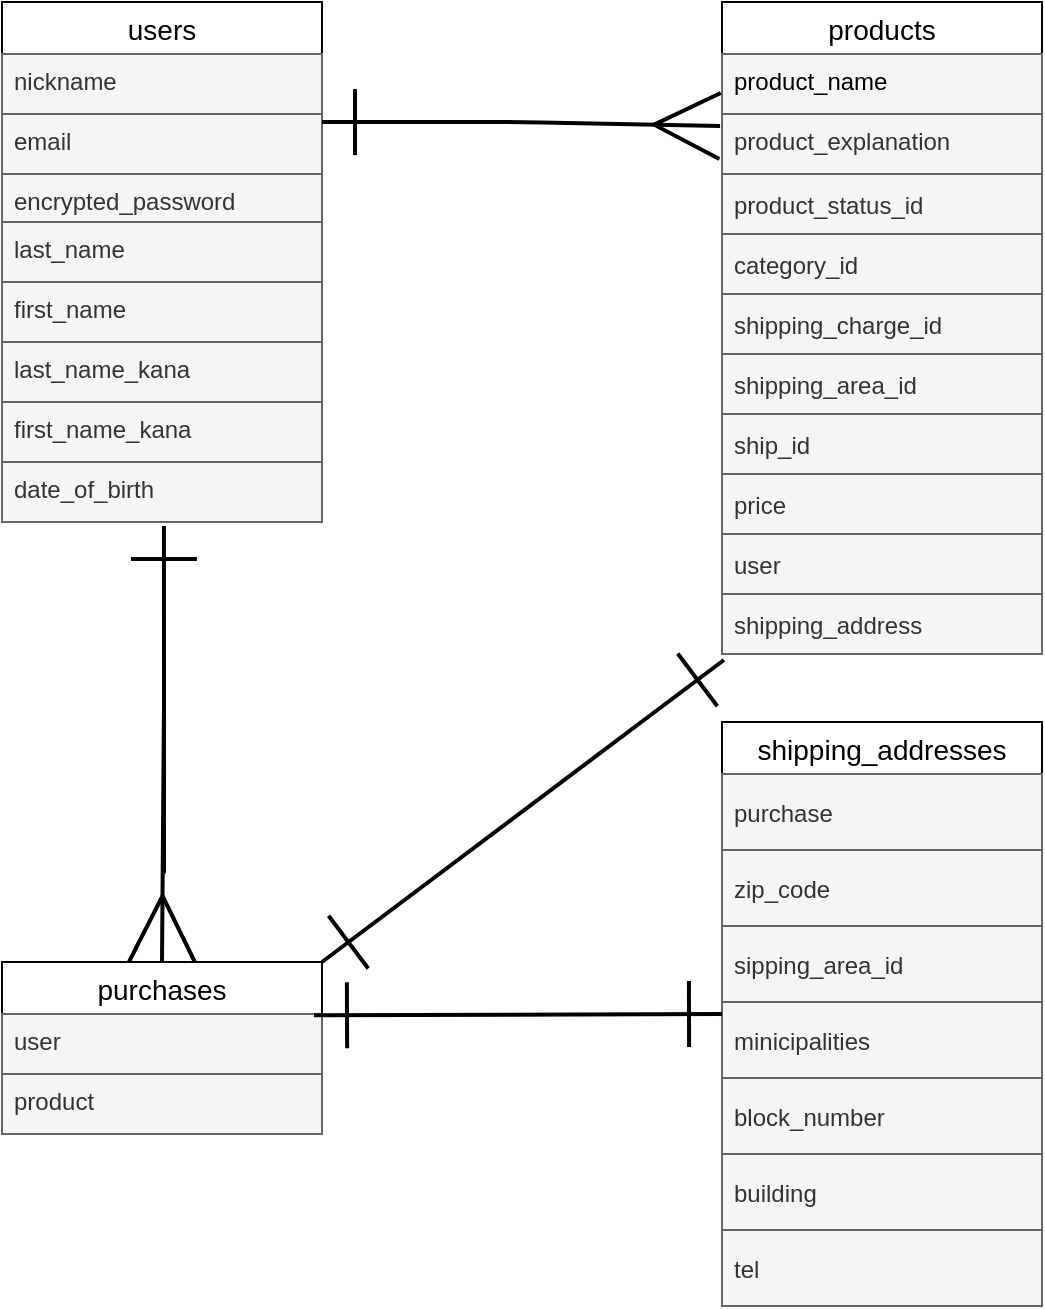 <mxfile>
    <diagram id="zpc1BUj0LTQvKqWP9jvZ" name="ページ1">
        <mxGraphModel dx="584" dy="594" grid="1" gridSize="10" guides="1" tooltips="1" connect="1" arrows="0" fold="1" page="1" pageScale="1" pageWidth="827" pageHeight="1169" background="#FFFFFF" math="0" shadow="0">
            <root>
                <mxCell id="0"/>
                <mxCell id="1" parent="0"/>
                <mxCell id="2" value="users" style="swimlane;fontStyle=0;childLayout=stackLayout;horizontal=1;startSize=26;horizontalStack=0;resizeParent=1;resizeParentMax=0;resizeLast=0;collapsible=1;marginBottom=0;align=center;fontSize=14;" parent="1" vertex="1">
                    <mxGeometry x="40" y="40" width="160" height="260" as="geometry">
                        <mxRectangle x="40" y="40" width="60" height="26" as="alternateBounds"/>
                    </mxGeometry>
                </mxCell>
                <mxCell id="3" value="nickname" style="text;strokeColor=#666666;fillColor=#f5f5f5;spacingLeft=4;spacingRight=4;overflow=hidden;rotatable=0;points=[[0,0.5],[1,0.5]];portConstraint=eastwest;fontSize=12;fontColor=#333333;" parent="2" vertex="1">
                    <mxGeometry y="26" width="160" height="30" as="geometry"/>
                </mxCell>
                <mxCell id="4" value="email " style="text;strokeColor=#666666;fillColor=#f5f5f5;spacingLeft=4;spacingRight=4;overflow=hidden;rotatable=0;points=[[0,0.5],[1,0.5]];portConstraint=eastwest;fontSize=12;fontColor=#333333;" parent="2" vertex="1">
                    <mxGeometry y="56" width="160" height="30" as="geometry"/>
                </mxCell>
                <mxCell id="5" value="encrypted_password" style="text;strokeColor=#666666;fillColor=#f5f5f5;spacingLeft=4;spacingRight=4;overflow=hidden;rotatable=0;points=[[0,0.5],[1,0.5]];portConstraint=eastwest;fontSize=12;fontColor=#333333;" parent="2" vertex="1">
                    <mxGeometry y="86" width="160" height="24" as="geometry"/>
                </mxCell>
                <mxCell id="21" value="last_name" style="text;spacingLeft=4;spacingRight=4;overflow=hidden;rotatable=0;points=[[0,0.5],[1,0.5]];portConstraint=eastwest;fontSize=12;fillColor=#f5f5f5;fontColor=#333333;strokeColor=#666666;" parent="2" vertex="1">
                    <mxGeometry y="110" width="160" height="30" as="geometry"/>
                </mxCell>
                <mxCell id="24" value="first_name" style="text;strokeColor=#666666;fillColor=#f5f5f5;spacingLeft=4;spacingRight=4;overflow=hidden;rotatable=0;points=[[0,0.5],[1,0.5]];portConstraint=eastwest;fontSize=12;fontColor=#333333;" parent="2" vertex="1">
                    <mxGeometry y="140" width="160" height="30" as="geometry"/>
                </mxCell>
                <mxCell id="23" value="last_name_kana" style="text;strokeColor=#666666;fillColor=#f5f5f5;spacingLeft=4;spacingRight=4;overflow=hidden;rotatable=0;points=[[0,0.5],[1,0.5]];portConstraint=eastwest;fontSize=12;fontColor=#333333;" parent="2" vertex="1">
                    <mxGeometry y="170" width="160" height="30" as="geometry"/>
                </mxCell>
                <mxCell id="25" value="first_name_kana" style="text;strokeColor=#666666;fillColor=#f5f5f5;spacingLeft=4;spacingRight=4;overflow=hidden;rotatable=0;points=[[0,0.5],[1,0.5]];portConstraint=eastwest;fontSize=12;fontColor=#333333;" parent="2" vertex="1">
                    <mxGeometry y="200" width="160" height="30" as="geometry"/>
                </mxCell>
                <mxCell id="22" value="date_of_birth" style="text;strokeColor=#666666;fillColor=#f5f5f5;spacingLeft=4;spacingRight=4;overflow=hidden;rotatable=0;points=[[0,0.5],[1,0.5]];portConstraint=eastwest;fontSize=12;fontColor=#333333;" parent="2" vertex="1">
                    <mxGeometry y="230" width="160" height="30" as="geometry"/>
                </mxCell>
                <mxCell id="6" value="products" style="swimlane;fontStyle=0;childLayout=stackLayout;horizontal=1;startSize=26;horizontalStack=0;resizeParent=1;resizeParentMax=0;resizeLast=0;collapsible=1;marginBottom=0;align=center;fontSize=14;" parent="1" vertex="1">
                    <mxGeometry x="400" y="40" width="160" height="326" as="geometry"/>
                </mxCell>
                <mxCell id="7" value="product_name" style="text;strokeColor=#666666;fillColor=#f5f5f5;spacingLeft=4;spacingRight=4;overflow=hidden;rotatable=0;points=[[0,0.5],[1,0.5]];portConstraint=eastwest;fontSize=12;fontColor=#000000;" parent="6" vertex="1">
                    <mxGeometry y="26" width="160" height="30" as="geometry"/>
                </mxCell>
                <mxCell id="8" value="product_explanation" style="text;strokeColor=#666666;fillColor=#f5f5f5;spacingLeft=4;spacingRight=4;overflow=hidden;rotatable=0;points=[[0,0.5],[1,0.5]];portConstraint=eastwest;fontSize=12;fontColor=#333333;" parent="6" vertex="1">
                    <mxGeometry y="56" width="160" height="30" as="geometry"/>
                </mxCell>
                <mxCell id="9" value="product_status_id" style="text;strokeColor=#666666;fillColor=#f5f5f5;spacingLeft=4;spacingRight=4;overflow=hidden;rotatable=0;points=[[0,0.5],[1,0.5]];portConstraint=eastwest;fontSize=12;verticalAlign=middle;fontColor=#333333;" parent="6" vertex="1">
                    <mxGeometry y="86" width="160" height="30" as="geometry"/>
                </mxCell>
                <mxCell id="49" value="category_id" style="text;spacingLeft=4;spacingRight=4;overflow=hidden;rotatable=0;points=[[0,0.5],[1,0.5]];portConstraint=eastwest;fontSize=12;verticalAlign=middle;sketch=0;fillColor=#f5f5f5;fontColor=#333333;strokeColor=#666666;" parent="6" vertex="1">
                    <mxGeometry y="116" width="160" height="30" as="geometry"/>
                </mxCell>
                <mxCell id="26" value="shipping_charge_id" style="text;spacingLeft=4;spacingRight=4;overflow=hidden;rotatable=0;points=[[0,0.5],[1,0.5]];portConstraint=eastwest;fontSize=12;verticalAlign=middle;sketch=0;fillColor=#f5f5f5;fontColor=#333333;strokeColor=#666666;" parent="6" vertex="1">
                    <mxGeometry y="146" width="160" height="30" as="geometry"/>
                </mxCell>
                <mxCell id="50" value="shipping_area_id" style="text;spacingLeft=4;spacingRight=4;overflow=hidden;rotatable=0;points=[[0,0.5],[1,0.5]];portConstraint=eastwest;fontSize=12;verticalAlign=middle;sketch=0;fillColor=#f5f5f5;fontColor=#333333;strokeColor=#666666;" parent="6" vertex="1">
                    <mxGeometry y="176" width="160" height="30" as="geometry"/>
                </mxCell>
                <mxCell id="51" value="ship_id" style="text;spacingLeft=4;spacingRight=4;overflow=hidden;rotatable=0;points=[[0,0.5],[1,0.5]];portConstraint=eastwest;fontSize=12;verticalAlign=middle;sketch=0;fillColor=#f5f5f5;fontColor=#333333;strokeColor=#666666;" parent="6" vertex="1">
                    <mxGeometry y="206" width="160" height="30" as="geometry"/>
                </mxCell>
                <mxCell id="31" value="price" style="text;strokeColor=#666666;fillColor=#f5f5f5;spacingLeft=4;spacingRight=4;overflow=hidden;rotatable=0;points=[[0,0.5],[1,0.5]];portConstraint=eastwest;fontSize=12;verticalAlign=middle;fontColor=#333333;" parent="6" vertex="1">
                    <mxGeometry y="236" width="160" height="30" as="geometry"/>
                </mxCell>
                <mxCell id="32" value="user" style="text;strokeColor=#666666;fillColor=#f5f5f5;spacingLeft=4;spacingRight=4;overflow=hidden;rotatable=0;points=[[0,0.5],[1,0.5]];portConstraint=eastwest;fontSize=12;verticalAlign=middle;fontColor=#333333;" parent="6" vertex="1">
                    <mxGeometry y="266" width="160" height="30" as="geometry"/>
                </mxCell>
                <mxCell id="52" value="shipping_address" style="text;spacingLeft=4;spacingRight=4;overflow=hidden;rotatable=0;points=[[0,0.5],[1,0.5]];portConstraint=eastwest;fontSize=12;verticalAlign=middle;sketch=0;fillColor=#f5f5f5;fontColor=#333333;strokeColor=#666666;" parent="6" vertex="1">
                    <mxGeometry y="296" width="160" height="30" as="geometry"/>
                </mxCell>
                <mxCell id="10" style="edgeStyle=none;html=1;entryX=-0.006;entryY=0.2;entryDx=0;entryDy=0;endArrow=ERmany;endFill=0;strokeWidth=2;endSize=30;strokeColor=#000000;startSize=30;startArrow=ERone;startFill=0;exitX=1;exitY=0.133;exitDx=0;exitDy=0;exitPerimeter=0;entryPerimeter=0;" parent="1" source="4" target="8" edge="1">
                    <mxGeometry relative="1" as="geometry">
                        <mxPoint x="200" y="181" as="sourcePoint"/>
                        <Array as="points">
                            <mxPoint x="300" y="100"/>
                        </Array>
                    </mxGeometry>
                </mxCell>
                <mxCell id="12" value="purchases" style="swimlane;fontStyle=0;childLayout=stackLayout;horizontal=1;startSize=26;horizontalStack=0;resizeParent=1;resizeParentMax=0;resizeLast=0;collapsible=1;marginBottom=0;align=center;fontSize=14;" parent="1" vertex="1">
                    <mxGeometry x="40" y="520" width="160" height="86" as="geometry"/>
                </mxCell>
                <mxCell id="13" value="user" style="text;strokeColor=#666666;fillColor=#f5f5f5;spacingLeft=4;spacingRight=4;overflow=hidden;rotatable=0;points=[[0,0.5],[1,0.5]];portConstraint=eastwest;fontSize=12;fontColor=#333333;" parent="12" vertex="1">
                    <mxGeometry y="26" width="160" height="30" as="geometry"/>
                </mxCell>
                <mxCell id="16" style="edgeStyle=none;html=1;startArrow=ERone;startFill=0;endArrow=ERmany;endFill=0;startSize=30;endSize=30;strokeColor=default;strokeWidth=1;" parent="12" source="14" edge="1">
                    <mxGeometry relative="1" as="geometry">
                        <mxPoint x="80" y="86" as="targetPoint"/>
                    </mxGeometry>
                </mxCell>
                <mxCell id="14" value="product" style="text;strokeColor=#666666;fillColor=#f5f5f5;spacingLeft=4;spacingRight=4;overflow=hidden;rotatable=0;points=[[0,0.5],[1,0.5]];portConstraint=eastwest;fontSize=12;fontColor=#333333;" parent="12" vertex="1">
                    <mxGeometry y="56" width="160" height="30" as="geometry"/>
                </mxCell>
                <mxCell id="17" style="edgeStyle=none;html=1;startArrow=ERmany;startFill=0;endArrow=ERone;endFill=0;startSize=30;endSize=30;strokeWidth=2;entryX=0.506;entryY=1.067;entryDx=0;entryDy=0;entryPerimeter=0;strokeColor=#000000;exitX=0.5;exitY=0;exitDx=0;exitDy=0;" parent="1" source="12" target="22" edge="1">
                    <mxGeometry relative="1" as="geometry">
                        <mxPoint x="120" y="310" as="targetPoint"/>
                        <mxPoint x="200" y="370" as="sourcePoint"/>
                        <Array as="points">
                            <mxPoint x="121" y="390"/>
                            <mxPoint x="121" y="480"/>
                            <mxPoint x="121" y="380"/>
                        </Array>
                    </mxGeometry>
                </mxCell>
                <mxCell id="18" style="edgeStyle=none;html=1;startArrow=ERone;startFill=0;endArrow=ERone;endFill=0;startSize=30;endSize=30;strokeColor=#000000;strokeWidth=2;exitX=1;exitY=0;exitDx=0;exitDy=0;entryX=0.006;entryY=1.1;entryDx=0;entryDy=0;entryPerimeter=0;" parent="1" source="12" target="52" edge="1">
                    <mxGeometry relative="1" as="geometry">
                        <mxPoint x="400" y="250" as="targetPoint"/>
                        <mxPoint x="610" y="500" as="sourcePoint"/>
                        <Array as="points"/>
                    </mxGeometry>
                </mxCell>
                <mxCell id="37" value="shipping_addresses" style="swimlane;fontStyle=0;childLayout=stackLayout;horizontal=1;startSize=26;horizontalStack=0;resizeParent=1;resizeParentMax=0;resizeLast=0;collapsible=1;marginBottom=0;align=center;fontSize=14;" parent="1" vertex="1">
                    <mxGeometry x="400" y="400" width="160" height="292" as="geometry"/>
                </mxCell>
                <mxCell id="43" value="purchase" style="text;strokeColor=#666666;fillColor=#f5f5f5;spacingLeft=4;spacingRight=4;overflow=hidden;rotatable=0;points=[[0,0.5],[1,0.5]];portConstraint=eastwest;fontSize=12;verticalAlign=middle;fontColor=#333333;" parent="37" vertex="1">
                    <mxGeometry y="26" width="160" height="38" as="geometry"/>
                </mxCell>
                <mxCell id="53" value="zip_code" style="text;strokeColor=#666666;fillColor=#f5f5f5;spacingLeft=4;spacingRight=4;overflow=hidden;rotatable=0;points=[[0,0.5],[1,0.5]];portConstraint=eastwest;fontSize=12;verticalAlign=middle;fontColor=#333333;" parent="37" vertex="1">
                    <mxGeometry y="64" width="160" height="38" as="geometry"/>
                </mxCell>
                <mxCell id="54" value="sipping_area_id" style="text;strokeColor=#666666;fillColor=#f5f5f5;spacingLeft=4;spacingRight=4;overflow=hidden;rotatable=0;points=[[0,0.5],[1,0.5]];portConstraint=eastwest;fontSize=12;verticalAlign=middle;fontColor=#333333;" parent="37" vertex="1">
                    <mxGeometry y="102" width="160" height="38" as="geometry"/>
                </mxCell>
                <mxCell id="55" value="minicipalities" style="text;strokeColor=#666666;fillColor=#f5f5f5;spacingLeft=4;spacingRight=4;overflow=hidden;rotatable=0;points=[[0,0.5],[1,0.5]];portConstraint=eastwest;fontSize=12;verticalAlign=middle;fontColor=#333333;" parent="37" vertex="1">
                    <mxGeometry y="140" width="160" height="38" as="geometry"/>
                </mxCell>
                <mxCell id="56" value="block_number" style="text;strokeColor=#666666;fillColor=#f5f5f5;spacingLeft=4;spacingRight=4;overflow=hidden;rotatable=0;points=[[0,0.5],[1,0.5]];portConstraint=eastwest;fontSize=12;verticalAlign=middle;fontColor=#333333;" parent="37" vertex="1">
                    <mxGeometry y="178" width="160" height="38" as="geometry"/>
                </mxCell>
                <mxCell id="57" value="building" style="text;strokeColor=#666666;fillColor=#f5f5f5;spacingLeft=4;spacingRight=4;overflow=hidden;rotatable=0;points=[[0,0.5],[1,0.5]];portConstraint=eastwest;fontSize=12;verticalAlign=middle;fontColor=#333333;" parent="37" vertex="1">
                    <mxGeometry y="216" width="160" height="38" as="geometry"/>
                </mxCell>
                <mxCell id="58" value="tel" style="text;strokeColor=#666666;fillColor=#f5f5f5;spacingLeft=4;spacingRight=4;overflow=hidden;rotatable=0;points=[[0,0.5],[1,0.5]];portConstraint=eastwest;fontSize=12;verticalAlign=middle;fontColor=#333333;" parent="37" vertex="1">
                    <mxGeometry y="254" width="160" height="38" as="geometry"/>
                </mxCell>
                <mxCell id="46" style="edgeStyle=none;html=1;fontColor=#000000;startArrow=ERone;startFill=0;endArrow=ERone;endFill=0;startSize=30;endSize=30;strokeColor=#000000;strokeWidth=2;entryX=0.975;entryY=0.022;entryDx=0;entryDy=0;entryPerimeter=0;exitX=0;exitY=0.5;exitDx=0;exitDy=0;" parent="1" source="37" target="13" edge="1">
                    <mxGeometry relative="1" as="geometry">
                        <mxPoint x="360" y="561" as="sourcePoint"/>
                    </mxGeometry>
                </mxCell>
            </root>
        </mxGraphModel>
    </diagram>
</mxfile>